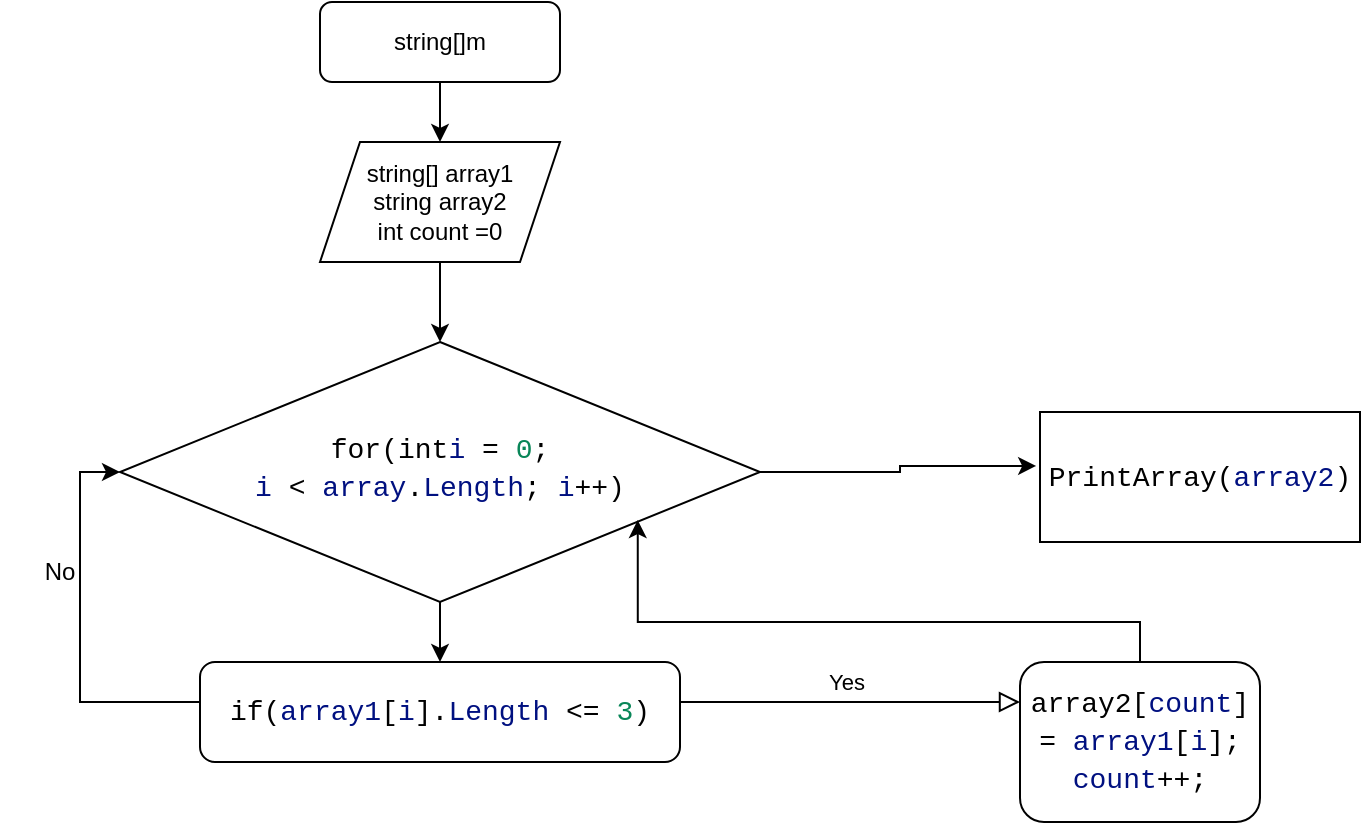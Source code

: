 <mxfile version="21.0.10" type="google"><diagram id="C5RBs43oDa-KdzZeNtuy" name="Page-1"><mxGraphModel grid="1" page="1" gridSize="10" guides="1" tooltips="1" connect="1" arrows="1" fold="1" pageScale="1" pageWidth="827" pageHeight="1169" math="0" shadow="0"><root><mxCell id="WIyWlLk6GJQsqaUBKTNV-0"/><mxCell id="WIyWlLk6GJQsqaUBKTNV-1" parent="WIyWlLk6GJQsqaUBKTNV-0"/><mxCell id="OGKH74zl5oIWEI7vZqTM-4" style="edgeStyle=orthogonalEdgeStyle;rounded=0;orthogonalLoop=1;jettySize=auto;html=1;exitX=0.5;exitY=1;exitDx=0;exitDy=0;entryX=0.5;entryY=0;entryDx=0;entryDy=0;" edge="1" parent="WIyWlLk6GJQsqaUBKTNV-1" source="WIyWlLk6GJQsqaUBKTNV-3" target="OGKH74zl5oIWEI7vZqTM-0"><mxGeometry relative="1" as="geometry"/></mxCell><mxCell id="WIyWlLk6GJQsqaUBKTNV-3" value="string[]m" style="rounded=1;whiteSpace=wrap;html=1;fontSize=12;glass=0;strokeWidth=1;shadow=0;" vertex="1" parent="WIyWlLk6GJQsqaUBKTNV-1"><mxGeometry x="160" y="50" width="120" height="40" as="geometry"/></mxCell><mxCell id="WIyWlLk6GJQsqaUBKTNV-9" value="Yes" style="edgeStyle=orthogonalEdgeStyle;rounded=0;html=1;jettySize=auto;orthogonalLoop=1;fontSize=11;endArrow=block;endFill=0;endSize=8;strokeWidth=1;shadow=0;labelBackgroundColor=none;exitX=1;exitY=0.5;exitDx=0;exitDy=0;" edge="1" parent="WIyWlLk6GJQsqaUBKTNV-1" source="WIyWlLk6GJQsqaUBKTNV-11" target="WIyWlLk6GJQsqaUBKTNV-12"><mxGeometry y="10" relative="1" as="geometry"><mxPoint as="offset"/><Array as="points"><mxPoint x="340" y="400"/><mxPoint x="590" y="400"/></Array></mxGeometry></mxCell><mxCell id="OGKH74zl5oIWEI7vZqTM-5" style="edgeStyle=orthogonalEdgeStyle;rounded=0;orthogonalLoop=1;jettySize=auto;html=1;exitX=0.5;exitY=1;exitDx=0;exitDy=0;entryX=0.5;entryY=0;entryDx=0;entryDy=0;" edge="1" parent="WIyWlLk6GJQsqaUBKTNV-1" source="WIyWlLk6GJQsqaUBKTNV-10" target="WIyWlLk6GJQsqaUBKTNV-11"><mxGeometry relative="1" as="geometry"/></mxCell><mxCell id="OGKH74zl5oIWEI7vZqTM-13" style="edgeStyle=orthogonalEdgeStyle;rounded=0;orthogonalLoop=1;jettySize=auto;html=1;exitX=1;exitY=0.5;exitDx=0;exitDy=0;entryX=-0.012;entryY=0.415;entryDx=0;entryDy=0;entryPerimeter=0;" edge="1" parent="WIyWlLk6GJQsqaUBKTNV-1" source="WIyWlLk6GJQsqaUBKTNV-10" target="OGKH74zl5oIWEI7vZqTM-9"><mxGeometry relative="1" as="geometry"/></mxCell><mxCell id="WIyWlLk6GJQsqaUBKTNV-10" value="&lt;div style=&quot;background-color: rgb(255, 255, 255); font-family: Consolas, &amp;quot;Courier New&amp;quot;, monospace; font-size: 14px; line-height: 19px;&quot;&gt;for(int&lt;span style=&quot;color: #001080;&quot;&gt;i&lt;/span&gt; = &lt;span style=&quot;color: #098658;&quot;&gt;0&lt;/span&gt;;&lt;/div&gt;&lt;div style=&quot;background-color: rgb(255, 255, 255); font-family: Consolas, &amp;quot;Courier New&amp;quot;, monospace; font-size: 14px; line-height: 19px;&quot;&gt;&lt;span style=&quot;color: #001080;&quot;&gt;i&lt;/span&gt; &amp;lt; &lt;span style=&quot;color: #001080;&quot;&gt;array&lt;/span&gt;.&lt;span style=&quot;color: #001080;&quot;&gt;Length&lt;/span&gt;; &lt;span style=&quot;color: #001080;&quot;&gt;i&lt;/span&gt;++)&lt;/div&gt;" style="rhombus;whiteSpace=wrap;html=1;shadow=0;fontFamily=Helvetica;fontSize=12;align=center;strokeWidth=1;spacing=6;spacingTop=-4;" vertex="1" parent="WIyWlLk6GJQsqaUBKTNV-1"><mxGeometry x="60" y="220" width="320" height="130" as="geometry"/></mxCell><mxCell id="OGKH74zl5oIWEI7vZqTM-7" style="edgeStyle=orthogonalEdgeStyle;rounded=0;orthogonalLoop=1;jettySize=auto;html=1;entryX=0;entryY=0.5;entryDx=0;entryDy=0;" edge="1" parent="WIyWlLk6GJQsqaUBKTNV-1" source="WIyWlLk6GJQsqaUBKTNV-11" target="WIyWlLk6GJQsqaUBKTNV-10"><mxGeometry relative="1" as="geometry"><mxPoint x="30" y="290" as="targetPoint"/><Array as="points"><mxPoint x="40" y="400"/><mxPoint x="40" y="285"/></Array></mxGeometry></mxCell><mxCell id="WIyWlLk6GJQsqaUBKTNV-11" value="&lt;div style=&quot;background-color: rgb(255, 255, 255); font-family: Consolas, &amp;quot;Courier New&amp;quot;, monospace; font-size: 14px; line-height: 19px;&quot;&gt;if(&lt;span style=&quot;color: #001080;&quot;&gt;array1&lt;/span&gt;[&lt;span style=&quot;color: #001080;&quot;&gt;i&lt;/span&gt;].&lt;span style=&quot;color: #001080;&quot;&gt;Length&lt;/span&gt; &amp;lt;= &lt;span style=&quot;color: #098658;&quot;&gt;3&lt;/span&gt;)&lt;/div&gt;" style="rounded=1;whiteSpace=wrap;html=1;fontSize=12;glass=0;strokeWidth=1;shadow=0;" vertex="1" parent="WIyWlLk6GJQsqaUBKTNV-1"><mxGeometry x="100" y="380" width="240" height="50" as="geometry"/></mxCell><mxCell id="OGKH74zl5oIWEI7vZqTM-12" style="edgeStyle=orthogonalEdgeStyle;rounded=0;orthogonalLoop=1;jettySize=auto;html=1;exitX=0.5;exitY=0;exitDx=0;exitDy=0;entryX=0.809;entryY=0.685;entryDx=0;entryDy=0;entryPerimeter=0;" edge="1" parent="WIyWlLk6GJQsqaUBKTNV-1" source="WIyWlLk6GJQsqaUBKTNV-12" target="WIyWlLk6GJQsqaUBKTNV-10"><mxGeometry relative="1" as="geometry"><Array as="points"><mxPoint x="570" y="360"/><mxPoint x="319" y="360"/></Array></mxGeometry></mxCell><mxCell id="WIyWlLk6GJQsqaUBKTNV-12" value="&lt;div style=&quot;background-color: rgb(255, 255, 255); font-family: Consolas, &amp;quot;Courier New&amp;quot;, monospace; font-size: 14px; line-height: 19px;&quot;&gt;&lt;div&gt;array2[&lt;span style=&quot;color: #001080;&quot;&gt;count&lt;/span&gt;] = &lt;span style=&quot;color: #001080;&quot;&gt;array1&lt;/span&gt;[&lt;span style=&quot;color: #001080;&quot;&gt;i&lt;/span&gt;];&lt;/div&gt;&lt;div&gt;&lt;span style=&quot;color: rgb(0, 16, 128);&quot;&gt;count&lt;/span&gt;++;&lt;/div&gt;&lt;/div&gt;" style="rounded=1;whiteSpace=wrap;html=1;fontSize=12;glass=0;strokeWidth=1;shadow=0;" vertex="1" parent="WIyWlLk6GJQsqaUBKTNV-1"><mxGeometry x="510" y="380" width="120" height="80" as="geometry"/></mxCell><mxCell id="OGKH74zl5oIWEI7vZqTM-1" style="edgeStyle=orthogonalEdgeStyle;rounded=0;orthogonalLoop=1;jettySize=auto;html=1;exitX=0.5;exitY=1;exitDx=0;exitDy=0;entryX=0.5;entryY=0;entryDx=0;entryDy=0;" edge="1" parent="WIyWlLk6GJQsqaUBKTNV-1" source="OGKH74zl5oIWEI7vZqTM-0" target="WIyWlLk6GJQsqaUBKTNV-10"><mxGeometry relative="1" as="geometry"/></mxCell><mxCell id="OGKH74zl5oIWEI7vZqTM-0" value="string[] array1&lt;br&gt;string array2&lt;br&gt;int count =0" style="shape=parallelogram;perimeter=parallelogramPerimeter;whiteSpace=wrap;html=1;fixedSize=1;" vertex="1" parent="WIyWlLk6GJQsqaUBKTNV-1"><mxGeometry x="160" y="120" width="120" height="60" as="geometry"/></mxCell><mxCell id="OGKH74zl5oIWEI7vZqTM-9" value="&lt;div style=&quot;background-color: rgb(255, 255, 255); font-family: Consolas, &amp;quot;Courier New&amp;quot;, monospace; font-size: 14px; line-height: 19px;&quot;&gt;PrintArray(&lt;span style=&quot;color: #001080;&quot;&gt;array2&lt;/span&gt;)&lt;/div&gt;" style="rounded=0;whiteSpace=wrap;html=1;" vertex="1" parent="WIyWlLk6GJQsqaUBKTNV-1"><mxGeometry x="520" y="255" width="160" height="65" as="geometry"/></mxCell><mxCell id="OGKH74zl5oIWEI7vZqTM-11" value="No" style="text;html=1;strokeColor=none;fillColor=none;align=center;verticalAlign=middle;whiteSpace=wrap;rounded=0;" vertex="1" parent="WIyWlLk6GJQsqaUBKTNV-1"><mxGeometry y="320" width="60" height="30" as="geometry"/></mxCell></root></mxGraphModel></diagram></mxfile>